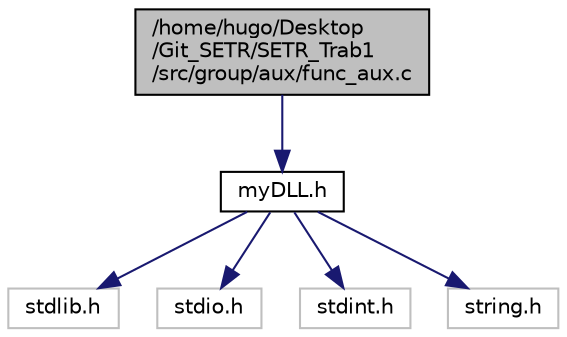 digraph "/home/hugo/Desktop/Git_SETR/SETR_Trab1/src/group/aux/func_aux.c"
{
 // LATEX_PDF_SIZE
  edge [fontname="Helvetica",fontsize="10",labelfontname="Helvetica",labelfontsize="10"];
  node [fontname="Helvetica",fontsize="10",shape=record];
  Node1 [label="/home/hugo/Desktop\l/Git_SETR/SETR_Trab1\l/src/group/aux/func_aux.c",height=0.2,width=0.4,color="black", fillcolor="grey75", style="filled", fontcolor="black",tooltip="Funções Auxiliares para validar a chave e para validar os dados."];
  Node1 -> Node2 [color="midnightblue",fontsize="10",style="solid",fontname="Helvetica"];
  Node2 [label="myDLL.h",height=0.2,width=0.4,color="black", fillcolor="white", style="filled",URL="$myDLL_8h.html",tooltip="Este ficheiro contém a estrutura de dados e as funções para a implementação de uma lista duplamente l..."];
  Node2 -> Node3 [color="midnightblue",fontsize="10",style="solid",fontname="Helvetica"];
  Node3 [label="stdlib.h",height=0.2,width=0.4,color="grey75", fillcolor="white", style="filled",tooltip=" "];
  Node2 -> Node4 [color="midnightblue",fontsize="10",style="solid",fontname="Helvetica"];
  Node4 [label="stdio.h",height=0.2,width=0.4,color="grey75", fillcolor="white", style="filled",tooltip=" "];
  Node2 -> Node5 [color="midnightblue",fontsize="10",style="solid",fontname="Helvetica"];
  Node5 [label="stdint.h",height=0.2,width=0.4,color="grey75", fillcolor="white", style="filled",tooltip=" "];
  Node2 -> Node6 [color="midnightblue",fontsize="10",style="solid",fontname="Helvetica"];
  Node6 [label="string.h",height=0.2,width=0.4,color="grey75", fillcolor="white", style="filled",tooltip=" "];
}
